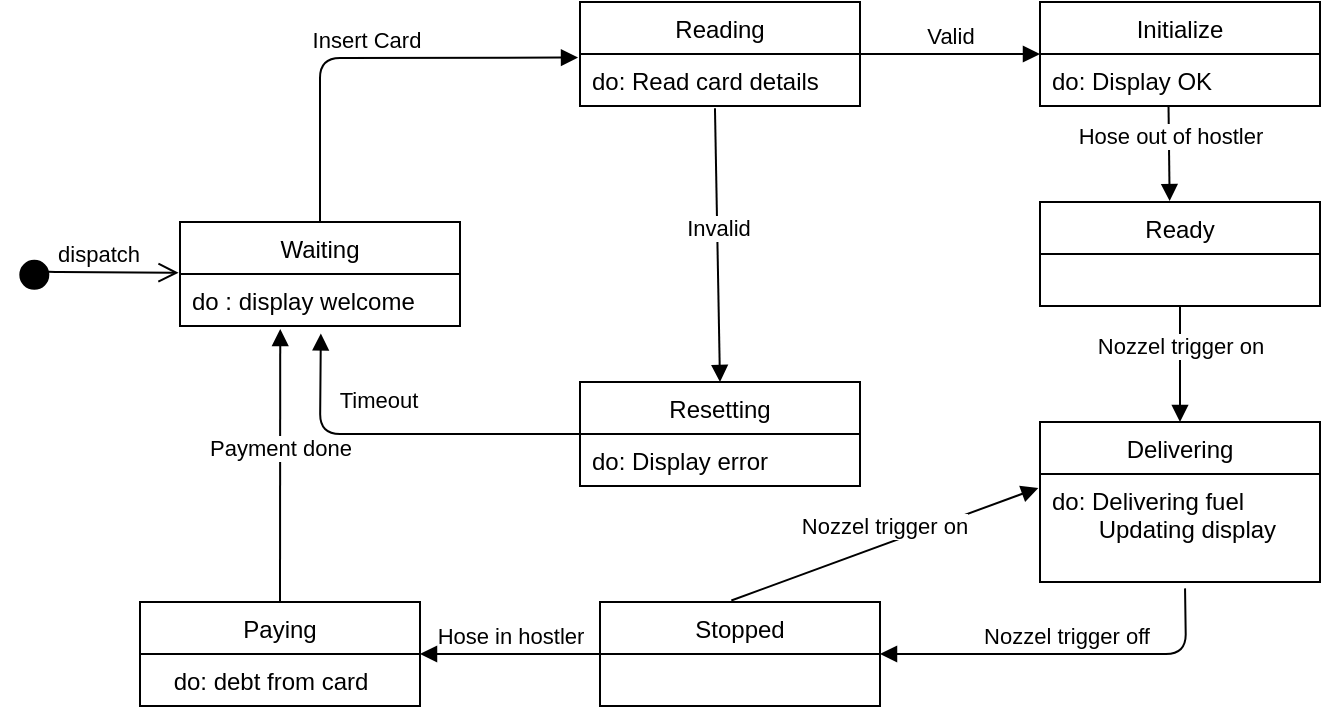 <mxfile version="14.9.0" type="github">
  <diagram id="eSUmBb4F5aVwt4nN1fiy" name="Page-1">
    <mxGraphModel dx="1036" dy="438" grid="1" gridSize="10" guides="1" tooltips="1" connect="1" arrows="1" fold="1" page="1" pageScale="1" pageWidth="850" pageHeight="1100" math="0" shadow="0">
      <root>
        <mxCell id="0" />
        <mxCell id="1" parent="0" />
        <mxCell id="6lCwg41snE5ANfyoo5fW-1" value="dispatch" style="html=1;verticalAlign=bottom;startArrow=circle;startFill=1;endArrow=open;startSize=6;endSize=8;entryX=-0.005;entryY=-0.024;entryDx=0;entryDy=0;entryPerimeter=0;" edge="1" parent="1" target="6lCwg41snE5ANfyoo5fW-7">
          <mxGeometry width="80" relative="1" as="geometry">
            <mxPoint x="40" y="400" as="sourcePoint" />
            <mxPoint x="130" y="401.125" as="targetPoint" />
            <Array as="points">
              <mxPoint x="50" y="395" />
            </Array>
          </mxGeometry>
        </mxCell>
        <mxCell id="6lCwg41snE5ANfyoo5fW-6" value="Waiting" style="swimlane;fontStyle=0;childLayout=stackLayout;horizontal=1;startSize=26;horizontalStack=0;resizeParent=1;resizeParentMax=0;resizeLast=0;collapsible=1;marginBottom=0;" vertex="1" parent="1">
          <mxGeometry x="120" y="370" width="140" height="52" as="geometry" />
        </mxCell>
        <mxCell id="6lCwg41snE5ANfyoo5fW-7" value="do : display welcome" style="text;strokeColor=none;fillColor=none;align=left;verticalAlign=top;spacingLeft=4;spacingRight=4;overflow=hidden;rotatable=0;points=[[0,0.5],[1,0.5]];portConstraint=eastwest;" vertex="1" parent="6lCwg41snE5ANfyoo5fW-6">
          <mxGeometry y="26" width="140" height="26" as="geometry" />
        </mxCell>
        <mxCell id="6lCwg41snE5ANfyoo5fW-10" value="Resetting" style="swimlane;fontStyle=0;childLayout=stackLayout;horizontal=1;startSize=26;horizontalStack=0;resizeParent=1;resizeParentMax=0;resizeLast=0;collapsible=1;marginBottom=0;" vertex="1" parent="1">
          <mxGeometry x="320" y="450" width="140" height="52" as="geometry" />
        </mxCell>
        <mxCell id="6lCwg41snE5ANfyoo5fW-11" value="do: Display error" style="text;strokeColor=none;fillColor=none;align=left;verticalAlign=top;spacingLeft=4;spacingRight=4;overflow=hidden;rotatable=0;points=[[0,0.5],[1,0.5]];portConstraint=eastwest;" vertex="1" parent="6lCwg41snE5ANfyoo5fW-10">
          <mxGeometry y="26" width="140" height="26" as="geometry" />
        </mxCell>
        <mxCell id="6lCwg41snE5ANfyoo5fW-12" value="Reading" style="swimlane;fontStyle=0;childLayout=stackLayout;horizontal=1;startSize=26;horizontalStack=0;resizeParent=1;resizeParentMax=0;resizeLast=0;collapsible=1;marginBottom=0;" vertex="1" parent="1">
          <mxGeometry x="320" y="260" width="140" height="52" as="geometry" />
        </mxCell>
        <mxCell id="6lCwg41snE5ANfyoo5fW-13" value="do: Read card details" style="text;strokeColor=none;fillColor=none;align=left;verticalAlign=top;spacingLeft=4;spacingRight=4;overflow=hidden;rotatable=0;points=[[0,0.5],[1,0.5]];portConstraint=eastwest;" vertex="1" parent="6lCwg41snE5ANfyoo5fW-12">
          <mxGeometry y="26" width="140" height="26" as="geometry" />
        </mxCell>
        <mxCell id="6lCwg41snE5ANfyoo5fW-14" value="Initialize" style="swimlane;fontStyle=0;childLayout=stackLayout;horizontal=1;startSize=26;horizontalStack=0;resizeParent=1;resizeParentMax=0;resizeLast=0;collapsible=1;marginBottom=0;" vertex="1" parent="1">
          <mxGeometry x="550" y="260" width="140" height="52" as="geometry" />
        </mxCell>
        <mxCell id="6lCwg41snE5ANfyoo5fW-15" value="do: Display OK" style="text;strokeColor=none;fillColor=none;align=left;verticalAlign=top;spacingLeft=4;spacingRight=4;overflow=hidden;rotatable=0;points=[[0,0.5],[1,0.5]];portConstraint=eastwest;" vertex="1" parent="6lCwg41snE5ANfyoo5fW-14">
          <mxGeometry y="26" width="140" height="26" as="geometry" />
        </mxCell>
        <mxCell id="6lCwg41snE5ANfyoo5fW-16" value="Ready" style="swimlane;fontStyle=0;childLayout=stackLayout;horizontal=1;startSize=26;horizontalStack=0;resizeParent=1;resizeParentMax=0;resizeLast=0;collapsible=1;marginBottom=0;" vertex="1" parent="1">
          <mxGeometry x="550" y="360" width="140" height="52" as="geometry" />
        </mxCell>
        <mxCell id="6lCwg41snE5ANfyoo5fW-18" value="Delivering" style="swimlane;fontStyle=0;childLayout=stackLayout;horizontal=1;startSize=26;horizontalStack=0;resizeParent=1;resizeParentMax=0;resizeLast=0;collapsible=1;marginBottom=0;" vertex="1" parent="1">
          <mxGeometry x="550" y="470" width="140" height="80" as="geometry" />
        </mxCell>
        <mxCell id="6lCwg41snE5ANfyoo5fW-19" value="do: Delivering fuel&#xa;       Updating display" style="text;strokeColor=none;fillColor=none;align=left;verticalAlign=top;spacingLeft=4;spacingRight=4;overflow=hidden;rotatable=0;points=[[0,0.5],[1,0.5]];portConstraint=eastwest;" vertex="1" parent="6lCwg41snE5ANfyoo5fW-18">
          <mxGeometry y="26" width="140" height="54" as="geometry" />
        </mxCell>
        <mxCell id="6lCwg41snE5ANfyoo5fW-20" value="Stopped" style="swimlane;fontStyle=0;childLayout=stackLayout;horizontal=1;startSize=26;horizontalStack=0;resizeParent=1;resizeParentMax=0;resizeLast=0;collapsible=1;marginBottom=0;" vertex="1" parent="1">
          <mxGeometry x="330" y="560" width="140" height="52" as="geometry" />
        </mxCell>
        <mxCell id="6lCwg41snE5ANfyoo5fW-22" value="Paying" style="swimlane;fontStyle=0;childLayout=stackLayout;horizontal=1;startSize=26;horizontalStack=0;resizeParent=1;resizeParentMax=0;resizeLast=0;collapsible=1;marginBottom=0;" vertex="1" parent="1">
          <mxGeometry x="100" y="560" width="140" height="52" as="geometry" />
        </mxCell>
        <mxCell id="6lCwg41snE5ANfyoo5fW-23" value="Insert Card" style="html=1;verticalAlign=bottom;endArrow=block;exitX=0.5;exitY=0;exitDx=0;exitDy=0;entryX=-0.007;entryY=0.069;entryDx=0;entryDy=0;entryPerimeter=0;" edge="1" parent="1" source="6lCwg41snE5ANfyoo5fW-6" target="6lCwg41snE5ANfyoo5fW-13">
          <mxGeometry width="80" relative="1" as="geometry">
            <mxPoint x="330" y="360" as="sourcePoint" />
            <mxPoint x="410" y="360" as="targetPoint" />
            <Array as="points">
              <mxPoint x="190" y="288" />
            </Array>
          </mxGeometry>
        </mxCell>
        <mxCell id="6lCwg41snE5ANfyoo5fW-25" value="Valid" style="html=1;verticalAlign=bottom;endArrow=block;exitX=1;exitY=0.5;exitDx=0;exitDy=0;entryX=0;entryY=0.5;entryDx=0;entryDy=0;" edge="1" parent="1" source="6lCwg41snE5ANfyoo5fW-12" target="6lCwg41snE5ANfyoo5fW-14">
          <mxGeometry width="80" relative="1" as="geometry">
            <mxPoint x="330" y="360" as="sourcePoint" />
            <mxPoint x="410" y="360" as="targetPoint" />
          </mxGeometry>
        </mxCell>
        <mxCell id="6lCwg41snE5ANfyoo5fW-27" value="Invalid" style="html=1;verticalAlign=bottom;endArrow=block;exitX=0.482;exitY=1.045;exitDx=0;exitDy=0;exitPerimeter=0;entryX=0.5;entryY=0;entryDx=0;entryDy=0;" edge="1" parent="1" source="6lCwg41snE5ANfyoo5fW-13" target="6lCwg41snE5ANfyoo5fW-10">
          <mxGeometry width="80" relative="1" as="geometry">
            <mxPoint x="330" y="410" as="sourcePoint" />
            <mxPoint x="410" y="410" as="targetPoint" />
          </mxGeometry>
        </mxCell>
        <mxCell id="6lCwg41snE5ANfyoo5fW-28" value="Timeout" style="html=1;verticalAlign=bottom;endArrow=block;exitX=0;exitY=0.5;exitDx=0;exitDy=0;entryX=0.503;entryY=1.143;entryDx=0;entryDy=0;entryPerimeter=0;" edge="1" parent="1" source="6lCwg41snE5ANfyoo5fW-10" target="6lCwg41snE5ANfyoo5fW-7">
          <mxGeometry x="0.126" y="-8" width="80" relative="1" as="geometry">
            <mxPoint x="330" y="410" as="sourcePoint" />
            <mxPoint x="410" y="410" as="targetPoint" />
            <Array as="points">
              <mxPoint x="190" y="476" />
            </Array>
            <mxPoint as="offset" />
          </mxGeometry>
        </mxCell>
        <mxCell id="6lCwg41snE5ANfyoo5fW-32" value="Hose out of hostler" style="html=1;verticalAlign=bottom;endArrow=block;exitX=0.459;exitY=1.003;exitDx=0;exitDy=0;exitPerimeter=0;entryX=0.463;entryY=-0.009;entryDx=0;entryDy=0;entryPerimeter=0;" edge="1" parent="1" source="6lCwg41snE5ANfyoo5fW-15" target="6lCwg41snE5ANfyoo5fW-16">
          <mxGeometry width="80" relative="1" as="geometry">
            <mxPoint x="330" y="410" as="sourcePoint" />
            <mxPoint x="410" y="410" as="targetPoint" />
          </mxGeometry>
        </mxCell>
        <mxCell id="6lCwg41snE5ANfyoo5fW-33" value="Nozzel trigger on" style="html=1;verticalAlign=bottom;endArrow=block;exitX=0.5;exitY=1;exitDx=0;exitDy=0;entryX=0.5;entryY=0;entryDx=0;entryDy=0;" edge="1" parent="1" source="6lCwg41snE5ANfyoo5fW-16" target="6lCwg41snE5ANfyoo5fW-18">
          <mxGeometry width="80" relative="1" as="geometry">
            <mxPoint x="330" y="410" as="sourcePoint" />
            <mxPoint x="410" y="410" as="targetPoint" />
          </mxGeometry>
        </mxCell>
        <mxCell id="6lCwg41snE5ANfyoo5fW-34" value="Nozzel trigger off" style="html=1;verticalAlign=bottom;endArrow=block;exitX=0.518;exitY=1.059;exitDx=0;exitDy=0;exitPerimeter=0;entryX=1;entryY=0.5;entryDx=0;entryDy=0;" edge="1" parent="1" source="6lCwg41snE5ANfyoo5fW-19" target="6lCwg41snE5ANfyoo5fW-20">
          <mxGeometry width="80" relative="1" as="geometry">
            <mxPoint x="330" y="410" as="sourcePoint" />
            <mxPoint x="410" y="410" as="targetPoint" />
            <Array as="points">
              <mxPoint x="623" y="586" />
            </Array>
          </mxGeometry>
        </mxCell>
        <mxCell id="6lCwg41snE5ANfyoo5fW-35" value="Nozzel trigger on" style="html=1;verticalAlign=bottom;endArrow=block;exitX=0.469;exitY=-0.015;exitDx=0;exitDy=0;exitPerimeter=0;entryX=-0.006;entryY=0.129;entryDx=0;entryDy=0;entryPerimeter=0;" edge="1" parent="1" source="6lCwg41snE5ANfyoo5fW-20" target="6lCwg41snE5ANfyoo5fW-19">
          <mxGeometry width="80" relative="1" as="geometry">
            <mxPoint x="330" y="410" as="sourcePoint" />
            <mxPoint x="410" y="410" as="targetPoint" />
          </mxGeometry>
        </mxCell>
        <mxCell id="6lCwg41snE5ANfyoo5fW-36" value="Hose in hostler" style="html=1;verticalAlign=bottom;endArrow=block;entryX=1;entryY=0.5;entryDx=0;entryDy=0;exitX=0;exitY=0.5;exitDx=0;exitDy=0;" edge="1" parent="1" source="6lCwg41snE5ANfyoo5fW-20" target="6lCwg41snE5ANfyoo5fW-22">
          <mxGeometry width="80" relative="1" as="geometry">
            <mxPoint x="330" y="591.103" as="sourcePoint" />
            <mxPoint x="260" y="591" as="targetPoint" />
          </mxGeometry>
        </mxCell>
        <mxCell id="6lCwg41snE5ANfyoo5fW-37" value="do: debt from card" style="text;html=1;align=center;verticalAlign=middle;resizable=0;points=[];autosize=1;strokeColor=none;" vertex="1" parent="1">
          <mxGeometry x="110" y="590" width="110" height="20" as="geometry" />
        </mxCell>
        <mxCell id="6lCwg41snE5ANfyoo5fW-38" value="Payment done" style="html=1;verticalAlign=bottom;endArrow=block;exitX=0.5;exitY=0;exitDx=0;exitDy=0;entryX=0.358;entryY=1.058;entryDx=0;entryDy=0;entryPerimeter=0;" edge="1" parent="1" source="6lCwg41snE5ANfyoo5fW-22" target="6lCwg41snE5ANfyoo5fW-7">
          <mxGeometry width="80" relative="1" as="geometry">
            <mxPoint x="330" y="420" as="sourcePoint" />
            <mxPoint x="410" y="420" as="targetPoint" />
          </mxGeometry>
        </mxCell>
      </root>
    </mxGraphModel>
  </diagram>
</mxfile>
